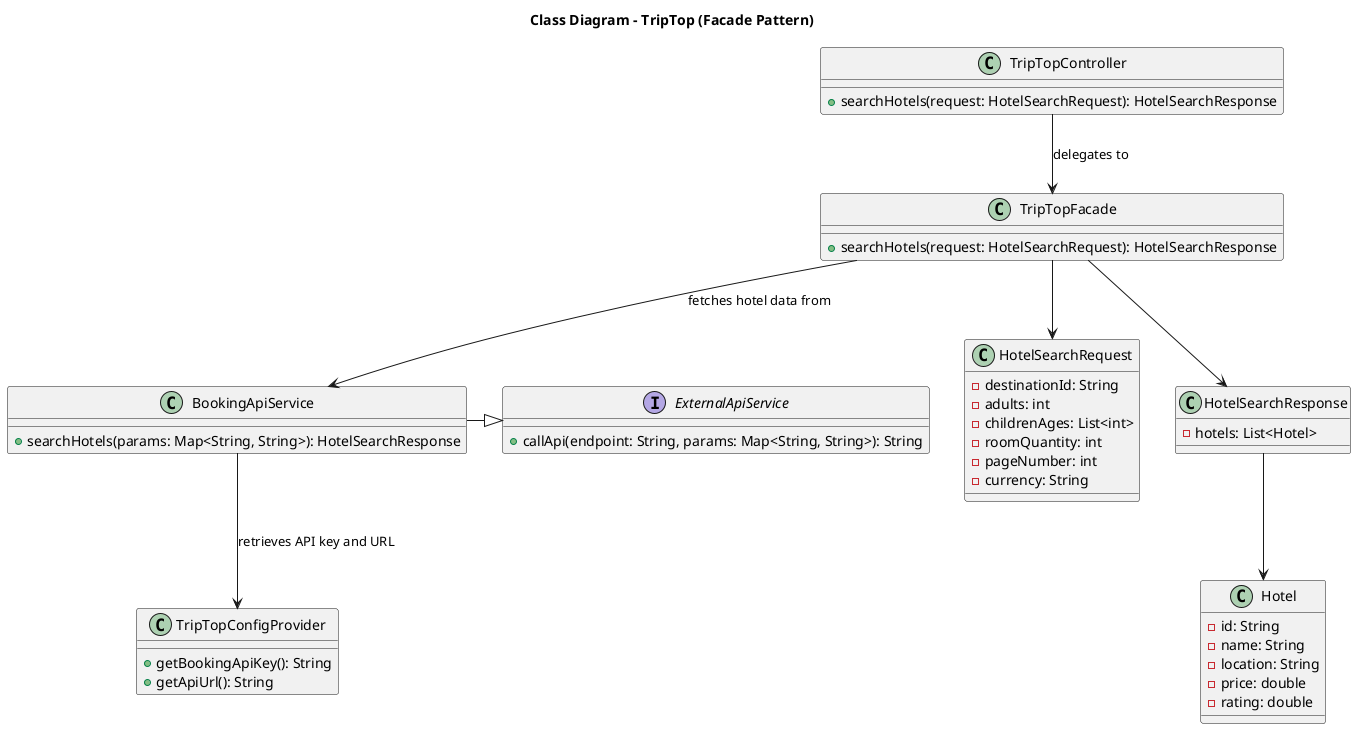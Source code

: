@startuml

title Class Diagram - TripTop (Facade Pattern)

class TripTopController {
    +searchHotels(request: HotelSearchRequest): HotelSearchResponse
}

class TripTopFacade {
    +searchHotels(request: HotelSearchRequest): HotelSearchResponse
}

class BookingApiService {
    +searchHotels(params: Map<String, String>): HotelSearchResponse
}

class TripTopConfigProvider {
    +getBookingApiKey(): String
    +getApiUrl(): String
}

class HotelSearchRequest {
    -destinationId: String
    -adults: int
    -childrenAges: List<int>
    -roomQuantity: int
    -pageNumber: int
    -currency: String
}

class HotelSearchResponse {
    -hotels: List<Hotel>
}

class Hotel {
    -id: String
    -name: String
    -location: String
    -price: double
    -rating: double
}

interface ExternalApiService {
    +callApi(endpoint: String, params: Map<String, String>): String
}

BookingApiService -|> ExternalApiService
TripTopController --> TripTopFacade : "delegates to"
TripTopFacade --> BookingApiService : "fetches hotel data from"
BookingApiService --> TripTopConfigProvider : "retrieves API key and URL"
TripTopFacade --> HotelSearchRequest
TripTopFacade --> HotelSearchResponse
HotelSearchResponse --> Hotel

@enduml
